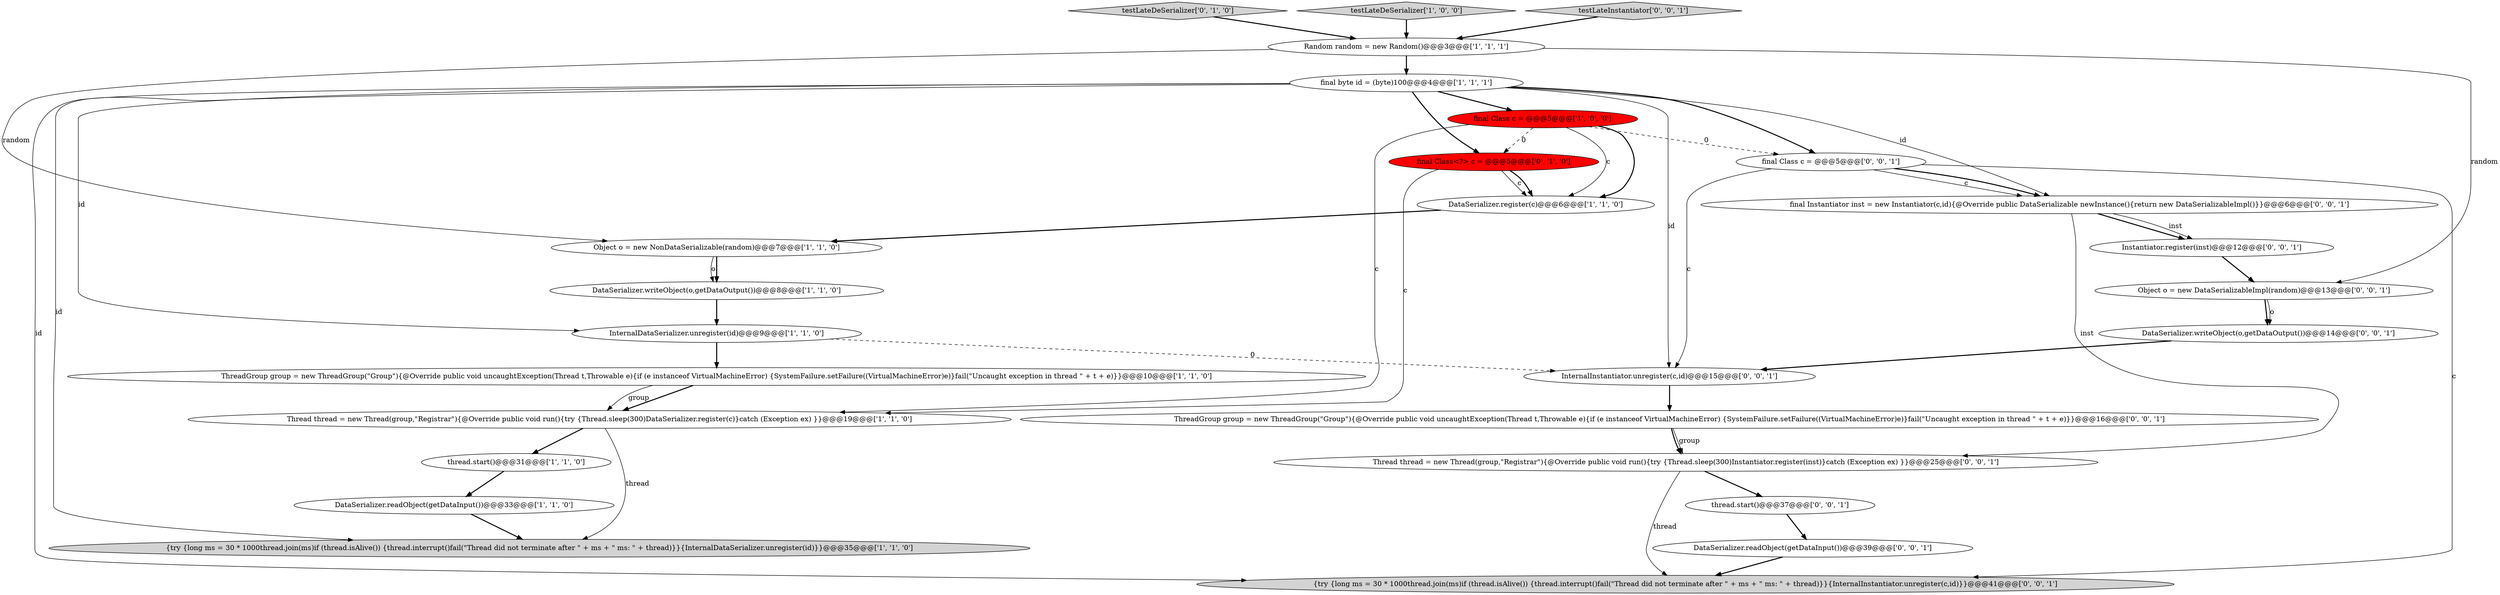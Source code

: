 digraph {
12 [style = filled, label = "DataSerializer.readObject(getDataInput())@@@33@@@['1', '1', '0']", fillcolor = white, shape = ellipse image = "AAA0AAABBB1BBB"];
11 [style = filled, label = "DataSerializer.register(c)@@@6@@@['1', '1', '0']", fillcolor = white, shape = ellipse image = "AAA0AAABBB1BBB"];
24 [style = filled, label = "DataSerializer.writeObject(o,getDataOutput())@@@14@@@['0', '0', '1']", fillcolor = white, shape = ellipse image = "AAA0AAABBB3BBB"];
14 [style = filled, label = "testLateDeSerializer['0', '1', '0']", fillcolor = lightgray, shape = diamond image = "AAA0AAABBB2BBB"];
19 [style = filled, label = "thread.start()@@@37@@@['0', '0', '1']", fillcolor = white, shape = ellipse image = "AAA0AAABBB3BBB"];
3 [style = filled, label = "Object o = new NonDataSerializable(random)@@@7@@@['1', '1', '0']", fillcolor = white, shape = ellipse image = "AAA0AAABBB1BBB"];
8 [style = filled, label = "DataSerializer.writeObject(o,getDataOutput())@@@8@@@['1', '1', '0']", fillcolor = white, shape = ellipse image = "AAA0AAABBB1BBB"];
25 [style = filled, label = "final Instantiator inst = new Instantiator(c,id){@Override public DataSerializable newInstance(){return new DataSerializableImpl()}}@@@6@@@['0', '0', '1']", fillcolor = white, shape = ellipse image = "AAA0AAABBB3BBB"];
1 [style = filled, label = "final byte id = (byte)100@@@4@@@['1', '1', '1']", fillcolor = white, shape = ellipse image = "AAA0AAABBB1BBB"];
7 [style = filled, label = "testLateDeSerializer['1', '0', '0']", fillcolor = lightgray, shape = diamond image = "AAA0AAABBB1BBB"];
15 [style = filled, label = "Thread thread = new Thread(group,\"Registrar\"){@Override public void run(){try {Thread.sleep(300)Instantiator.register(inst)}catch (Exception ex) }}@@@25@@@['0', '0', '1']", fillcolor = white, shape = ellipse image = "AAA0AAABBB3BBB"];
21 [style = filled, label = "testLateInstantiator['0', '0', '1']", fillcolor = lightgray, shape = diamond image = "AAA0AAABBB3BBB"];
0 [style = filled, label = "{try {long ms = 30 * 1000thread.join(ms)if (thread.isAlive()) {thread.interrupt()fail(\"Thread did not terminate after \" + ms + \" ms: \" + thread)}}{InternalDataSerializer.unregister(id)}}@@@35@@@['1', '1', '0']", fillcolor = lightgray, shape = ellipse image = "AAA0AAABBB1BBB"];
6 [style = filled, label = "Thread thread = new Thread(group,\"Registrar\"){@Override public void run(){try {Thread.sleep(300)DataSerializer.register(c)}catch (Exception ex) }}@@@19@@@['1', '1', '0']", fillcolor = white, shape = ellipse image = "AAA0AAABBB1BBB"];
9 [style = filled, label = "InternalDataSerializer.unregister(id)@@@9@@@['1', '1', '0']", fillcolor = white, shape = ellipse image = "AAA0AAABBB1BBB"];
2 [style = filled, label = "Random random = new Random()@@@3@@@['1', '1', '1']", fillcolor = white, shape = ellipse image = "AAA0AAABBB1BBB"];
23 [style = filled, label = "InternalInstantiator.unregister(c,id)@@@15@@@['0', '0', '1']", fillcolor = white, shape = ellipse image = "AAA0AAABBB3BBB"];
4 [style = filled, label = "ThreadGroup group = new ThreadGroup(\"Group\"){@Override public void uncaughtException(Thread t,Throwable e){if (e instanceof VirtualMachineError) {SystemFailure.setFailure((VirtualMachineError)e)}fail(\"Uncaught exception in thread \" + t + e)}}@@@10@@@['1', '1', '0']", fillcolor = white, shape = ellipse image = "AAA0AAABBB1BBB"];
17 [style = filled, label = "ThreadGroup group = new ThreadGroup(\"Group\"){@Override public void uncaughtException(Thread t,Throwable e){if (e instanceof VirtualMachineError) {SystemFailure.setFailure((VirtualMachineError)e)}fail(\"Uncaught exception in thread \" + t + e)}}@@@16@@@['0', '0', '1']", fillcolor = white, shape = ellipse image = "AAA0AAABBB3BBB"];
22 [style = filled, label = "Instantiator.register(inst)@@@12@@@['0', '0', '1']", fillcolor = white, shape = ellipse image = "AAA0AAABBB3BBB"];
13 [style = filled, label = "final Class<?> c = @@@5@@@['0', '1', '0']", fillcolor = red, shape = ellipse image = "AAA1AAABBB2BBB"];
16 [style = filled, label = "final Class c = @@@5@@@['0', '0', '1']", fillcolor = white, shape = ellipse image = "AAA0AAABBB3BBB"];
18 [style = filled, label = "Object o = new DataSerializableImpl(random)@@@13@@@['0', '0', '1']", fillcolor = white, shape = ellipse image = "AAA0AAABBB3BBB"];
10 [style = filled, label = "thread.start()@@@31@@@['1', '1', '0']", fillcolor = white, shape = ellipse image = "AAA0AAABBB1BBB"];
26 [style = filled, label = "{try {long ms = 30 * 1000thread.join(ms)if (thread.isAlive()) {thread.interrupt()fail(\"Thread did not terminate after \" + ms + \" ms: \" + thread)}}{InternalInstantiator.unregister(c,id)}}@@@41@@@['0', '0', '1']", fillcolor = lightgray, shape = ellipse image = "AAA0AAABBB3BBB"];
20 [style = filled, label = "DataSerializer.readObject(getDataInput())@@@39@@@['0', '0', '1']", fillcolor = white, shape = ellipse image = "AAA0AAABBB3BBB"];
5 [style = filled, label = "final Class c = @@@5@@@['1', '0', '0']", fillcolor = red, shape = ellipse image = "AAA1AAABBB1BBB"];
1->5 [style = bold, label=""];
5->13 [style = dashed, label="0"];
18->24 [style = bold, label=""];
25->22 [style = bold, label=""];
16->23 [style = solid, label="c"];
4->6 [style = bold, label=""];
20->26 [style = bold, label=""];
2->1 [style = bold, label=""];
4->6 [style = solid, label="group"];
19->20 [style = bold, label=""];
9->4 [style = bold, label=""];
2->3 [style = solid, label="random"];
16->25 [style = solid, label="c"];
16->25 [style = bold, label=""];
13->11 [style = solid, label="c"];
15->26 [style = solid, label="thread"];
25->22 [style = solid, label="inst"];
15->19 [style = bold, label=""];
12->0 [style = bold, label=""];
13->11 [style = bold, label=""];
1->13 [style = bold, label=""];
13->6 [style = solid, label="c"];
9->23 [style = dashed, label="0"];
21->2 [style = bold, label=""];
5->16 [style = dashed, label="0"];
1->9 [style = solid, label="id"];
22->18 [style = bold, label=""];
17->15 [style = solid, label="group"];
11->3 [style = bold, label=""];
1->0 [style = solid, label="id"];
10->12 [style = bold, label=""];
7->2 [style = bold, label=""];
1->16 [style = bold, label=""];
3->8 [style = bold, label=""];
6->10 [style = bold, label=""];
2->18 [style = solid, label="random"];
1->25 [style = solid, label="id"];
25->15 [style = solid, label="inst"];
8->9 [style = bold, label=""];
17->15 [style = bold, label=""];
3->8 [style = solid, label="o"];
6->0 [style = solid, label="thread"];
16->26 [style = solid, label="c"];
23->17 [style = bold, label=""];
5->11 [style = bold, label=""];
14->2 [style = bold, label=""];
1->26 [style = solid, label="id"];
18->24 [style = solid, label="o"];
1->23 [style = solid, label="id"];
5->6 [style = solid, label="c"];
24->23 [style = bold, label=""];
5->11 [style = solid, label="c"];
}
